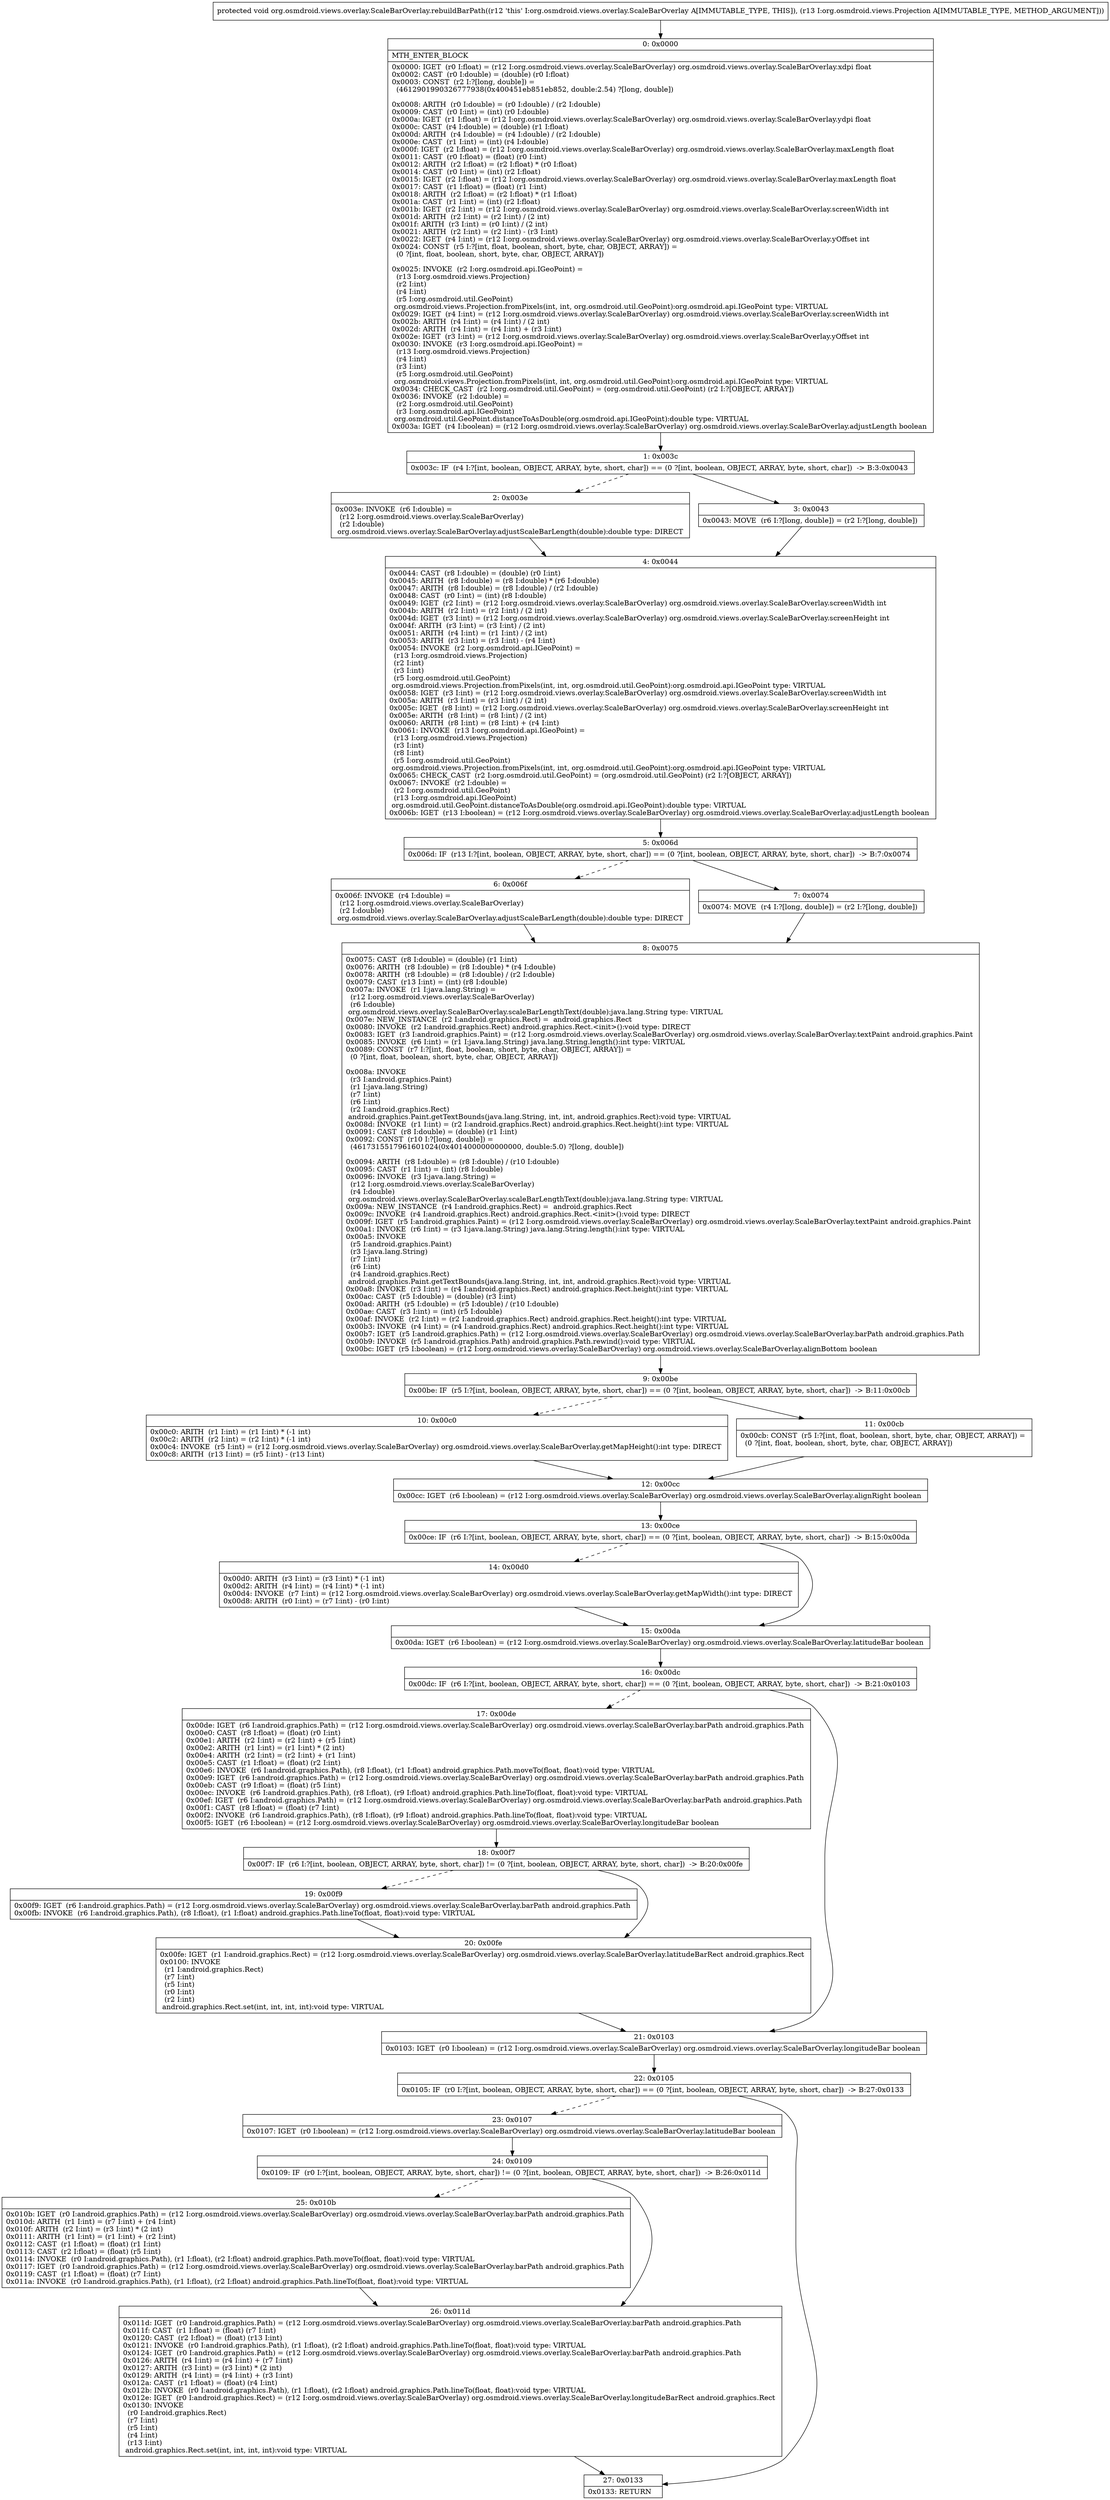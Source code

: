 digraph "CFG fororg.osmdroid.views.overlay.ScaleBarOverlay.rebuildBarPath(Lorg\/osmdroid\/views\/Projection;)V" {
Node_0 [shape=record,label="{0\:\ 0x0000|MTH_ENTER_BLOCK\l|0x0000: IGET  (r0 I:float) = (r12 I:org.osmdroid.views.overlay.ScaleBarOverlay) org.osmdroid.views.overlay.ScaleBarOverlay.xdpi float \l0x0002: CAST  (r0 I:double) = (double) (r0 I:float) \l0x0003: CONST  (r2 I:?[long, double]) = \l  (4612901990326777938(0x400451eb851eb852, double:2.54) ?[long, double])\l \l0x0008: ARITH  (r0 I:double) = (r0 I:double) \/ (r2 I:double) \l0x0009: CAST  (r0 I:int) = (int) (r0 I:double) \l0x000a: IGET  (r1 I:float) = (r12 I:org.osmdroid.views.overlay.ScaleBarOverlay) org.osmdroid.views.overlay.ScaleBarOverlay.ydpi float \l0x000c: CAST  (r4 I:double) = (double) (r1 I:float) \l0x000d: ARITH  (r4 I:double) = (r4 I:double) \/ (r2 I:double) \l0x000e: CAST  (r1 I:int) = (int) (r4 I:double) \l0x000f: IGET  (r2 I:float) = (r12 I:org.osmdroid.views.overlay.ScaleBarOverlay) org.osmdroid.views.overlay.ScaleBarOverlay.maxLength float \l0x0011: CAST  (r0 I:float) = (float) (r0 I:int) \l0x0012: ARITH  (r2 I:float) = (r2 I:float) * (r0 I:float) \l0x0014: CAST  (r0 I:int) = (int) (r2 I:float) \l0x0015: IGET  (r2 I:float) = (r12 I:org.osmdroid.views.overlay.ScaleBarOverlay) org.osmdroid.views.overlay.ScaleBarOverlay.maxLength float \l0x0017: CAST  (r1 I:float) = (float) (r1 I:int) \l0x0018: ARITH  (r2 I:float) = (r2 I:float) * (r1 I:float) \l0x001a: CAST  (r1 I:int) = (int) (r2 I:float) \l0x001b: IGET  (r2 I:int) = (r12 I:org.osmdroid.views.overlay.ScaleBarOverlay) org.osmdroid.views.overlay.ScaleBarOverlay.screenWidth int \l0x001d: ARITH  (r2 I:int) = (r2 I:int) \/ (2 int) \l0x001f: ARITH  (r3 I:int) = (r0 I:int) \/ (2 int) \l0x0021: ARITH  (r2 I:int) = (r2 I:int) \- (r3 I:int) \l0x0022: IGET  (r4 I:int) = (r12 I:org.osmdroid.views.overlay.ScaleBarOverlay) org.osmdroid.views.overlay.ScaleBarOverlay.yOffset int \l0x0024: CONST  (r5 I:?[int, float, boolean, short, byte, char, OBJECT, ARRAY]) = \l  (0 ?[int, float, boolean, short, byte, char, OBJECT, ARRAY])\l \l0x0025: INVOKE  (r2 I:org.osmdroid.api.IGeoPoint) = \l  (r13 I:org.osmdroid.views.Projection)\l  (r2 I:int)\l  (r4 I:int)\l  (r5 I:org.osmdroid.util.GeoPoint)\l org.osmdroid.views.Projection.fromPixels(int, int, org.osmdroid.util.GeoPoint):org.osmdroid.api.IGeoPoint type: VIRTUAL \l0x0029: IGET  (r4 I:int) = (r12 I:org.osmdroid.views.overlay.ScaleBarOverlay) org.osmdroid.views.overlay.ScaleBarOverlay.screenWidth int \l0x002b: ARITH  (r4 I:int) = (r4 I:int) \/ (2 int) \l0x002d: ARITH  (r4 I:int) = (r4 I:int) + (r3 I:int) \l0x002e: IGET  (r3 I:int) = (r12 I:org.osmdroid.views.overlay.ScaleBarOverlay) org.osmdroid.views.overlay.ScaleBarOverlay.yOffset int \l0x0030: INVOKE  (r3 I:org.osmdroid.api.IGeoPoint) = \l  (r13 I:org.osmdroid.views.Projection)\l  (r4 I:int)\l  (r3 I:int)\l  (r5 I:org.osmdroid.util.GeoPoint)\l org.osmdroid.views.Projection.fromPixels(int, int, org.osmdroid.util.GeoPoint):org.osmdroid.api.IGeoPoint type: VIRTUAL \l0x0034: CHECK_CAST  (r2 I:org.osmdroid.util.GeoPoint) = (org.osmdroid.util.GeoPoint) (r2 I:?[OBJECT, ARRAY]) \l0x0036: INVOKE  (r2 I:double) = \l  (r2 I:org.osmdroid.util.GeoPoint)\l  (r3 I:org.osmdroid.api.IGeoPoint)\l org.osmdroid.util.GeoPoint.distanceToAsDouble(org.osmdroid.api.IGeoPoint):double type: VIRTUAL \l0x003a: IGET  (r4 I:boolean) = (r12 I:org.osmdroid.views.overlay.ScaleBarOverlay) org.osmdroid.views.overlay.ScaleBarOverlay.adjustLength boolean \l}"];
Node_1 [shape=record,label="{1\:\ 0x003c|0x003c: IF  (r4 I:?[int, boolean, OBJECT, ARRAY, byte, short, char]) == (0 ?[int, boolean, OBJECT, ARRAY, byte, short, char])  \-\> B:3:0x0043 \l}"];
Node_2 [shape=record,label="{2\:\ 0x003e|0x003e: INVOKE  (r6 I:double) = \l  (r12 I:org.osmdroid.views.overlay.ScaleBarOverlay)\l  (r2 I:double)\l org.osmdroid.views.overlay.ScaleBarOverlay.adjustScaleBarLength(double):double type: DIRECT \l}"];
Node_3 [shape=record,label="{3\:\ 0x0043|0x0043: MOVE  (r6 I:?[long, double]) = (r2 I:?[long, double]) \l}"];
Node_4 [shape=record,label="{4\:\ 0x0044|0x0044: CAST  (r8 I:double) = (double) (r0 I:int) \l0x0045: ARITH  (r8 I:double) = (r8 I:double) * (r6 I:double) \l0x0047: ARITH  (r8 I:double) = (r8 I:double) \/ (r2 I:double) \l0x0048: CAST  (r0 I:int) = (int) (r8 I:double) \l0x0049: IGET  (r2 I:int) = (r12 I:org.osmdroid.views.overlay.ScaleBarOverlay) org.osmdroid.views.overlay.ScaleBarOverlay.screenWidth int \l0x004b: ARITH  (r2 I:int) = (r2 I:int) \/ (2 int) \l0x004d: IGET  (r3 I:int) = (r12 I:org.osmdroid.views.overlay.ScaleBarOverlay) org.osmdroid.views.overlay.ScaleBarOverlay.screenHeight int \l0x004f: ARITH  (r3 I:int) = (r3 I:int) \/ (2 int) \l0x0051: ARITH  (r4 I:int) = (r1 I:int) \/ (2 int) \l0x0053: ARITH  (r3 I:int) = (r3 I:int) \- (r4 I:int) \l0x0054: INVOKE  (r2 I:org.osmdroid.api.IGeoPoint) = \l  (r13 I:org.osmdroid.views.Projection)\l  (r2 I:int)\l  (r3 I:int)\l  (r5 I:org.osmdroid.util.GeoPoint)\l org.osmdroid.views.Projection.fromPixels(int, int, org.osmdroid.util.GeoPoint):org.osmdroid.api.IGeoPoint type: VIRTUAL \l0x0058: IGET  (r3 I:int) = (r12 I:org.osmdroid.views.overlay.ScaleBarOverlay) org.osmdroid.views.overlay.ScaleBarOverlay.screenWidth int \l0x005a: ARITH  (r3 I:int) = (r3 I:int) \/ (2 int) \l0x005c: IGET  (r8 I:int) = (r12 I:org.osmdroid.views.overlay.ScaleBarOverlay) org.osmdroid.views.overlay.ScaleBarOverlay.screenHeight int \l0x005e: ARITH  (r8 I:int) = (r8 I:int) \/ (2 int) \l0x0060: ARITH  (r8 I:int) = (r8 I:int) + (r4 I:int) \l0x0061: INVOKE  (r13 I:org.osmdroid.api.IGeoPoint) = \l  (r13 I:org.osmdroid.views.Projection)\l  (r3 I:int)\l  (r8 I:int)\l  (r5 I:org.osmdroid.util.GeoPoint)\l org.osmdroid.views.Projection.fromPixels(int, int, org.osmdroid.util.GeoPoint):org.osmdroid.api.IGeoPoint type: VIRTUAL \l0x0065: CHECK_CAST  (r2 I:org.osmdroid.util.GeoPoint) = (org.osmdroid.util.GeoPoint) (r2 I:?[OBJECT, ARRAY]) \l0x0067: INVOKE  (r2 I:double) = \l  (r2 I:org.osmdroid.util.GeoPoint)\l  (r13 I:org.osmdroid.api.IGeoPoint)\l org.osmdroid.util.GeoPoint.distanceToAsDouble(org.osmdroid.api.IGeoPoint):double type: VIRTUAL \l0x006b: IGET  (r13 I:boolean) = (r12 I:org.osmdroid.views.overlay.ScaleBarOverlay) org.osmdroid.views.overlay.ScaleBarOverlay.adjustLength boolean \l}"];
Node_5 [shape=record,label="{5\:\ 0x006d|0x006d: IF  (r13 I:?[int, boolean, OBJECT, ARRAY, byte, short, char]) == (0 ?[int, boolean, OBJECT, ARRAY, byte, short, char])  \-\> B:7:0x0074 \l}"];
Node_6 [shape=record,label="{6\:\ 0x006f|0x006f: INVOKE  (r4 I:double) = \l  (r12 I:org.osmdroid.views.overlay.ScaleBarOverlay)\l  (r2 I:double)\l org.osmdroid.views.overlay.ScaleBarOverlay.adjustScaleBarLength(double):double type: DIRECT \l}"];
Node_7 [shape=record,label="{7\:\ 0x0074|0x0074: MOVE  (r4 I:?[long, double]) = (r2 I:?[long, double]) \l}"];
Node_8 [shape=record,label="{8\:\ 0x0075|0x0075: CAST  (r8 I:double) = (double) (r1 I:int) \l0x0076: ARITH  (r8 I:double) = (r8 I:double) * (r4 I:double) \l0x0078: ARITH  (r8 I:double) = (r8 I:double) \/ (r2 I:double) \l0x0079: CAST  (r13 I:int) = (int) (r8 I:double) \l0x007a: INVOKE  (r1 I:java.lang.String) = \l  (r12 I:org.osmdroid.views.overlay.ScaleBarOverlay)\l  (r6 I:double)\l org.osmdroid.views.overlay.ScaleBarOverlay.scaleBarLengthText(double):java.lang.String type: VIRTUAL \l0x007e: NEW_INSTANCE  (r2 I:android.graphics.Rect) =  android.graphics.Rect \l0x0080: INVOKE  (r2 I:android.graphics.Rect) android.graphics.Rect.\<init\>():void type: DIRECT \l0x0083: IGET  (r3 I:android.graphics.Paint) = (r12 I:org.osmdroid.views.overlay.ScaleBarOverlay) org.osmdroid.views.overlay.ScaleBarOverlay.textPaint android.graphics.Paint \l0x0085: INVOKE  (r6 I:int) = (r1 I:java.lang.String) java.lang.String.length():int type: VIRTUAL \l0x0089: CONST  (r7 I:?[int, float, boolean, short, byte, char, OBJECT, ARRAY]) = \l  (0 ?[int, float, boolean, short, byte, char, OBJECT, ARRAY])\l \l0x008a: INVOKE  \l  (r3 I:android.graphics.Paint)\l  (r1 I:java.lang.String)\l  (r7 I:int)\l  (r6 I:int)\l  (r2 I:android.graphics.Rect)\l android.graphics.Paint.getTextBounds(java.lang.String, int, int, android.graphics.Rect):void type: VIRTUAL \l0x008d: INVOKE  (r1 I:int) = (r2 I:android.graphics.Rect) android.graphics.Rect.height():int type: VIRTUAL \l0x0091: CAST  (r8 I:double) = (double) (r1 I:int) \l0x0092: CONST  (r10 I:?[long, double]) = \l  (4617315517961601024(0x4014000000000000, double:5.0) ?[long, double])\l \l0x0094: ARITH  (r8 I:double) = (r8 I:double) \/ (r10 I:double) \l0x0095: CAST  (r1 I:int) = (int) (r8 I:double) \l0x0096: INVOKE  (r3 I:java.lang.String) = \l  (r12 I:org.osmdroid.views.overlay.ScaleBarOverlay)\l  (r4 I:double)\l org.osmdroid.views.overlay.ScaleBarOverlay.scaleBarLengthText(double):java.lang.String type: VIRTUAL \l0x009a: NEW_INSTANCE  (r4 I:android.graphics.Rect) =  android.graphics.Rect \l0x009c: INVOKE  (r4 I:android.graphics.Rect) android.graphics.Rect.\<init\>():void type: DIRECT \l0x009f: IGET  (r5 I:android.graphics.Paint) = (r12 I:org.osmdroid.views.overlay.ScaleBarOverlay) org.osmdroid.views.overlay.ScaleBarOverlay.textPaint android.graphics.Paint \l0x00a1: INVOKE  (r6 I:int) = (r3 I:java.lang.String) java.lang.String.length():int type: VIRTUAL \l0x00a5: INVOKE  \l  (r5 I:android.graphics.Paint)\l  (r3 I:java.lang.String)\l  (r7 I:int)\l  (r6 I:int)\l  (r4 I:android.graphics.Rect)\l android.graphics.Paint.getTextBounds(java.lang.String, int, int, android.graphics.Rect):void type: VIRTUAL \l0x00a8: INVOKE  (r3 I:int) = (r4 I:android.graphics.Rect) android.graphics.Rect.height():int type: VIRTUAL \l0x00ac: CAST  (r5 I:double) = (double) (r3 I:int) \l0x00ad: ARITH  (r5 I:double) = (r5 I:double) \/ (r10 I:double) \l0x00ae: CAST  (r3 I:int) = (int) (r5 I:double) \l0x00af: INVOKE  (r2 I:int) = (r2 I:android.graphics.Rect) android.graphics.Rect.height():int type: VIRTUAL \l0x00b3: INVOKE  (r4 I:int) = (r4 I:android.graphics.Rect) android.graphics.Rect.height():int type: VIRTUAL \l0x00b7: IGET  (r5 I:android.graphics.Path) = (r12 I:org.osmdroid.views.overlay.ScaleBarOverlay) org.osmdroid.views.overlay.ScaleBarOverlay.barPath android.graphics.Path \l0x00b9: INVOKE  (r5 I:android.graphics.Path) android.graphics.Path.rewind():void type: VIRTUAL \l0x00bc: IGET  (r5 I:boolean) = (r12 I:org.osmdroid.views.overlay.ScaleBarOverlay) org.osmdroid.views.overlay.ScaleBarOverlay.alignBottom boolean \l}"];
Node_9 [shape=record,label="{9\:\ 0x00be|0x00be: IF  (r5 I:?[int, boolean, OBJECT, ARRAY, byte, short, char]) == (0 ?[int, boolean, OBJECT, ARRAY, byte, short, char])  \-\> B:11:0x00cb \l}"];
Node_10 [shape=record,label="{10\:\ 0x00c0|0x00c0: ARITH  (r1 I:int) = (r1 I:int) * (\-1 int) \l0x00c2: ARITH  (r2 I:int) = (r2 I:int) * (\-1 int) \l0x00c4: INVOKE  (r5 I:int) = (r12 I:org.osmdroid.views.overlay.ScaleBarOverlay) org.osmdroid.views.overlay.ScaleBarOverlay.getMapHeight():int type: DIRECT \l0x00c8: ARITH  (r13 I:int) = (r5 I:int) \- (r13 I:int) \l}"];
Node_11 [shape=record,label="{11\:\ 0x00cb|0x00cb: CONST  (r5 I:?[int, float, boolean, short, byte, char, OBJECT, ARRAY]) = \l  (0 ?[int, float, boolean, short, byte, char, OBJECT, ARRAY])\l \l}"];
Node_12 [shape=record,label="{12\:\ 0x00cc|0x00cc: IGET  (r6 I:boolean) = (r12 I:org.osmdroid.views.overlay.ScaleBarOverlay) org.osmdroid.views.overlay.ScaleBarOverlay.alignRight boolean \l}"];
Node_13 [shape=record,label="{13\:\ 0x00ce|0x00ce: IF  (r6 I:?[int, boolean, OBJECT, ARRAY, byte, short, char]) == (0 ?[int, boolean, OBJECT, ARRAY, byte, short, char])  \-\> B:15:0x00da \l}"];
Node_14 [shape=record,label="{14\:\ 0x00d0|0x00d0: ARITH  (r3 I:int) = (r3 I:int) * (\-1 int) \l0x00d2: ARITH  (r4 I:int) = (r4 I:int) * (\-1 int) \l0x00d4: INVOKE  (r7 I:int) = (r12 I:org.osmdroid.views.overlay.ScaleBarOverlay) org.osmdroid.views.overlay.ScaleBarOverlay.getMapWidth():int type: DIRECT \l0x00d8: ARITH  (r0 I:int) = (r7 I:int) \- (r0 I:int) \l}"];
Node_15 [shape=record,label="{15\:\ 0x00da|0x00da: IGET  (r6 I:boolean) = (r12 I:org.osmdroid.views.overlay.ScaleBarOverlay) org.osmdroid.views.overlay.ScaleBarOverlay.latitudeBar boolean \l}"];
Node_16 [shape=record,label="{16\:\ 0x00dc|0x00dc: IF  (r6 I:?[int, boolean, OBJECT, ARRAY, byte, short, char]) == (0 ?[int, boolean, OBJECT, ARRAY, byte, short, char])  \-\> B:21:0x0103 \l}"];
Node_17 [shape=record,label="{17\:\ 0x00de|0x00de: IGET  (r6 I:android.graphics.Path) = (r12 I:org.osmdroid.views.overlay.ScaleBarOverlay) org.osmdroid.views.overlay.ScaleBarOverlay.barPath android.graphics.Path \l0x00e0: CAST  (r8 I:float) = (float) (r0 I:int) \l0x00e1: ARITH  (r2 I:int) = (r2 I:int) + (r5 I:int) \l0x00e2: ARITH  (r1 I:int) = (r1 I:int) * (2 int) \l0x00e4: ARITH  (r2 I:int) = (r2 I:int) + (r1 I:int) \l0x00e5: CAST  (r1 I:float) = (float) (r2 I:int) \l0x00e6: INVOKE  (r6 I:android.graphics.Path), (r8 I:float), (r1 I:float) android.graphics.Path.moveTo(float, float):void type: VIRTUAL \l0x00e9: IGET  (r6 I:android.graphics.Path) = (r12 I:org.osmdroid.views.overlay.ScaleBarOverlay) org.osmdroid.views.overlay.ScaleBarOverlay.barPath android.graphics.Path \l0x00eb: CAST  (r9 I:float) = (float) (r5 I:int) \l0x00ec: INVOKE  (r6 I:android.graphics.Path), (r8 I:float), (r9 I:float) android.graphics.Path.lineTo(float, float):void type: VIRTUAL \l0x00ef: IGET  (r6 I:android.graphics.Path) = (r12 I:org.osmdroid.views.overlay.ScaleBarOverlay) org.osmdroid.views.overlay.ScaleBarOverlay.barPath android.graphics.Path \l0x00f1: CAST  (r8 I:float) = (float) (r7 I:int) \l0x00f2: INVOKE  (r6 I:android.graphics.Path), (r8 I:float), (r9 I:float) android.graphics.Path.lineTo(float, float):void type: VIRTUAL \l0x00f5: IGET  (r6 I:boolean) = (r12 I:org.osmdroid.views.overlay.ScaleBarOverlay) org.osmdroid.views.overlay.ScaleBarOverlay.longitudeBar boolean \l}"];
Node_18 [shape=record,label="{18\:\ 0x00f7|0x00f7: IF  (r6 I:?[int, boolean, OBJECT, ARRAY, byte, short, char]) != (0 ?[int, boolean, OBJECT, ARRAY, byte, short, char])  \-\> B:20:0x00fe \l}"];
Node_19 [shape=record,label="{19\:\ 0x00f9|0x00f9: IGET  (r6 I:android.graphics.Path) = (r12 I:org.osmdroid.views.overlay.ScaleBarOverlay) org.osmdroid.views.overlay.ScaleBarOverlay.barPath android.graphics.Path \l0x00fb: INVOKE  (r6 I:android.graphics.Path), (r8 I:float), (r1 I:float) android.graphics.Path.lineTo(float, float):void type: VIRTUAL \l}"];
Node_20 [shape=record,label="{20\:\ 0x00fe|0x00fe: IGET  (r1 I:android.graphics.Rect) = (r12 I:org.osmdroid.views.overlay.ScaleBarOverlay) org.osmdroid.views.overlay.ScaleBarOverlay.latitudeBarRect android.graphics.Rect \l0x0100: INVOKE  \l  (r1 I:android.graphics.Rect)\l  (r7 I:int)\l  (r5 I:int)\l  (r0 I:int)\l  (r2 I:int)\l android.graphics.Rect.set(int, int, int, int):void type: VIRTUAL \l}"];
Node_21 [shape=record,label="{21\:\ 0x0103|0x0103: IGET  (r0 I:boolean) = (r12 I:org.osmdroid.views.overlay.ScaleBarOverlay) org.osmdroid.views.overlay.ScaleBarOverlay.longitudeBar boolean \l}"];
Node_22 [shape=record,label="{22\:\ 0x0105|0x0105: IF  (r0 I:?[int, boolean, OBJECT, ARRAY, byte, short, char]) == (0 ?[int, boolean, OBJECT, ARRAY, byte, short, char])  \-\> B:27:0x0133 \l}"];
Node_23 [shape=record,label="{23\:\ 0x0107|0x0107: IGET  (r0 I:boolean) = (r12 I:org.osmdroid.views.overlay.ScaleBarOverlay) org.osmdroid.views.overlay.ScaleBarOverlay.latitudeBar boolean \l}"];
Node_24 [shape=record,label="{24\:\ 0x0109|0x0109: IF  (r0 I:?[int, boolean, OBJECT, ARRAY, byte, short, char]) != (0 ?[int, boolean, OBJECT, ARRAY, byte, short, char])  \-\> B:26:0x011d \l}"];
Node_25 [shape=record,label="{25\:\ 0x010b|0x010b: IGET  (r0 I:android.graphics.Path) = (r12 I:org.osmdroid.views.overlay.ScaleBarOverlay) org.osmdroid.views.overlay.ScaleBarOverlay.barPath android.graphics.Path \l0x010d: ARITH  (r1 I:int) = (r7 I:int) + (r4 I:int) \l0x010f: ARITH  (r2 I:int) = (r3 I:int) * (2 int) \l0x0111: ARITH  (r1 I:int) = (r1 I:int) + (r2 I:int) \l0x0112: CAST  (r1 I:float) = (float) (r1 I:int) \l0x0113: CAST  (r2 I:float) = (float) (r5 I:int) \l0x0114: INVOKE  (r0 I:android.graphics.Path), (r1 I:float), (r2 I:float) android.graphics.Path.moveTo(float, float):void type: VIRTUAL \l0x0117: IGET  (r0 I:android.graphics.Path) = (r12 I:org.osmdroid.views.overlay.ScaleBarOverlay) org.osmdroid.views.overlay.ScaleBarOverlay.barPath android.graphics.Path \l0x0119: CAST  (r1 I:float) = (float) (r7 I:int) \l0x011a: INVOKE  (r0 I:android.graphics.Path), (r1 I:float), (r2 I:float) android.graphics.Path.lineTo(float, float):void type: VIRTUAL \l}"];
Node_26 [shape=record,label="{26\:\ 0x011d|0x011d: IGET  (r0 I:android.graphics.Path) = (r12 I:org.osmdroid.views.overlay.ScaleBarOverlay) org.osmdroid.views.overlay.ScaleBarOverlay.barPath android.graphics.Path \l0x011f: CAST  (r1 I:float) = (float) (r7 I:int) \l0x0120: CAST  (r2 I:float) = (float) (r13 I:int) \l0x0121: INVOKE  (r0 I:android.graphics.Path), (r1 I:float), (r2 I:float) android.graphics.Path.lineTo(float, float):void type: VIRTUAL \l0x0124: IGET  (r0 I:android.graphics.Path) = (r12 I:org.osmdroid.views.overlay.ScaleBarOverlay) org.osmdroid.views.overlay.ScaleBarOverlay.barPath android.graphics.Path \l0x0126: ARITH  (r4 I:int) = (r4 I:int) + (r7 I:int) \l0x0127: ARITH  (r3 I:int) = (r3 I:int) * (2 int) \l0x0129: ARITH  (r4 I:int) = (r4 I:int) + (r3 I:int) \l0x012a: CAST  (r1 I:float) = (float) (r4 I:int) \l0x012b: INVOKE  (r0 I:android.graphics.Path), (r1 I:float), (r2 I:float) android.graphics.Path.lineTo(float, float):void type: VIRTUAL \l0x012e: IGET  (r0 I:android.graphics.Rect) = (r12 I:org.osmdroid.views.overlay.ScaleBarOverlay) org.osmdroid.views.overlay.ScaleBarOverlay.longitudeBarRect android.graphics.Rect \l0x0130: INVOKE  \l  (r0 I:android.graphics.Rect)\l  (r7 I:int)\l  (r5 I:int)\l  (r4 I:int)\l  (r13 I:int)\l android.graphics.Rect.set(int, int, int, int):void type: VIRTUAL \l}"];
Node_27 [shape=record,label="{27\:\ 0x0133|0x0133: RETURN   \l}"];
MethodNode[shape=record,label="{protected void org.osmdroid.views.overlay.ScaleBarOverlay.rebuildBarPath((r12 'this' I:org.osmdroid.views.overlay.ScaleBarOverlay A[IMMUTABLE_TYPE, THIS]), (r13 I:org.osmdroid.views.Projection A[IMMUTABLE_TYPE, METHOD_ARGUMENT])) }"];
MethodNode -> Node_0;
Node_0 -> Node_1;
Node_1 -> Node_2[style=dashed];
Node_1 -> Node_3;
Node_2 -> Node_4;
Node_3 -> Node_4;
Node_4 -> Node_5;
Node_5 -> Node_6[style=dashed];
Node_5 -> Node_7;
Node_6 -> Node_8;
Node_7 -> Node_8;
Node_8 -> Node_9;
Node_9 -> Node_10[style=dashed];
Node_9 -> Node_11;
Node_10 -> Node_12;
Node_11 -> Node_12;
Node_12 -> Node_13;
Node_13 -> Node_14[style=dashed];
Node_13 -> Node_15;
Node_14 -> Node_15;
Node_15 -> Node_16;
Node_16 -> Node_17[style=dashed];
Node_16 -> Node_21;
Node_17 -> Node_18;
Node_18 -> Node_19[style=dashed];
Node_18 -> Node_20;
Node_19 -> Node_20;
Node_20 -> Node_21;
Node_21 -> Node_22;
Node_22 -> Node_23[style=dashed];
Node_22 -> Node_27;
Node_23 -> Node_24;
Node_24 -> Node_25[style=dashed];
Node_24 -> Node_26;
Node_25 -> Node_26;
Node_26 -> Node_27;
}

